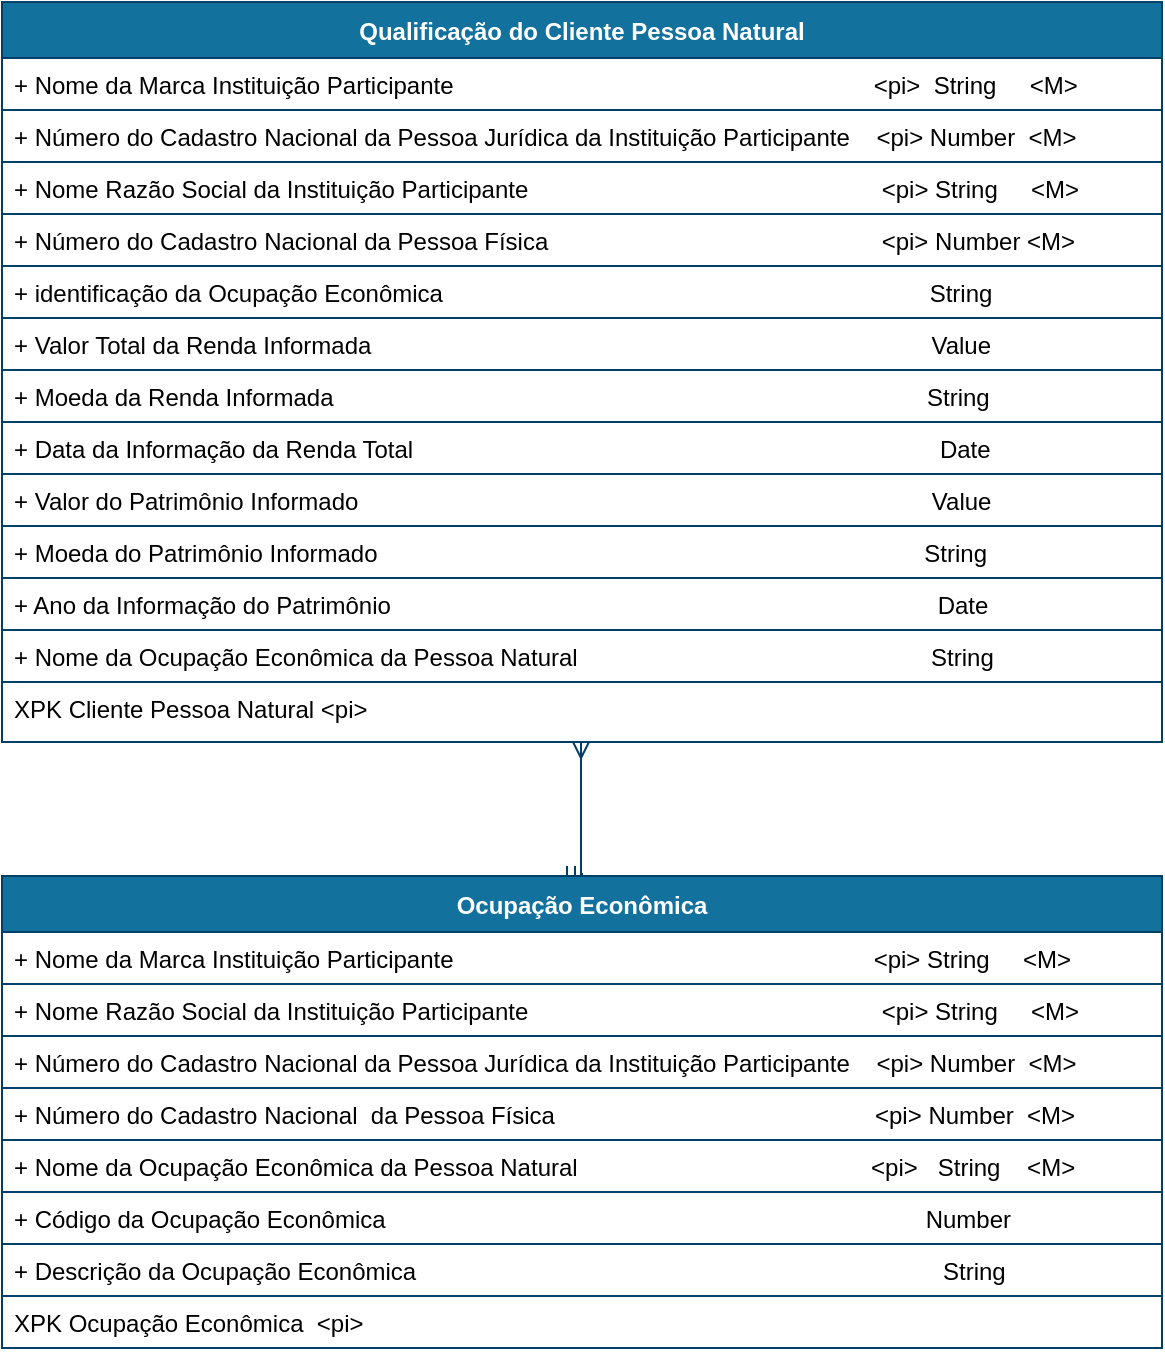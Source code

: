 <mxfile version="14.4.2" type="device"><diagram id="R2lEEEUBdFMjLlhIrx00" name="Identification"><mxGraphModel dx="3220" dy="2122" grid="1" gridSize="10" guides="1" tooltips="1" connect="1" arrows="1" fold="1" page="1" pageScale="1" pageWidth="1169" pageHeight="827" math="0" shadow="0" extFonts="Permanent Marker^https://fonts.googleapis.com/css?family=Permanent+Marker"><root><mxCell id="0"/><mxCell id="1" parent="0"/><mxCell id="I1QiydlpINyYP4eNvy2p-4" value="Qualificação do Cliente Pessoa Natural" style="swimlane;fontStyle=1;childLayout=stackLayout;horizontal=1;startSize=28;horizontalStack=0;resizeParent=1;resizeParentMax=0;resizeLast=0;collapsible=1;marginBottom=0;rounded=0;shadow=0;comic=0;sketch=0;align=center;html=0;autosize=1;fillColor=#13719E;strokeColor=#003F66;fontColor=#FFFFFF;" parent="1" vertex="1"><mxGeometry x="-2080" y="-1620" width="580" height="340" as="geometry"/></mxCell><mxCell id="I1QiydlpINyYP4eNvy2p-5" value="+ Nome da Marca Instituição Participante                                                               &lt;pi&gt;  String     &lt;M&gt;" style="text;fillColor=none;align=left;verticalAlign=top;spacingLeft=4;spacingRight=4;overflow=hidden;rotatable=0;points=[[0,0.5],[1,0.5]];portConstraint=eastwest;strokeColor=#003F66;" parent="I1QiydlpINyYP4eNvy2p-4" vertex="1"><mxGeometry y="28" width="580" height="26" as="geometry"/></mxCell><mxCell id="I1QiydlpINyYP4eNvy2p-6" value="+ Número do Cadastro Nacional da Pessoa Jurídica da Instituição Participante    &lt;pi&gt; Number  &lt;M&gt;" style="text;fillColor=none;align=left;verticalAlign=top;spacingLeft=4;spacingRight=4;overflow=hidden;rotatable=0;points=[[0,0.5],[1,0.5]];portConstraint=eastwest;strokeColor=#003F66;" parent="I1QiydlpINyYP4eNvy2p-4" vertex="1"><mxGeometry y="54" width="580" height="26" as="geometry"/></mxCell><mxCell id="I1QiydlpINyYP4eNvy2p-7" value="+ Nome Razão Social da Instituição Participante                                                     &lt;pi&gt; String     &lt;M&gt;" style="text;fillColor=none;align=left;verticalAlign=top;spacingLeft=4;spacingRight=4;overflow=hidden;rotatable=0;points=[[0,0.5],[1,0.5]];portConstraint=eastwest;strokeColor=#003F66;" parent="I1QiydlpINyYP4eNvy2p-4" vertex="1"><mxGeometry y="80" width="580" height="26" as="geometry"/></mxCell><mxCell id="I1QiydlpINyYP4eNvy2p-8" value="+ Número do Cadastro Nacional da Pessoa Física                                                  &lt;pi&gt; Number &lt;M&gt;" style="text;fillColor=none;align=left;verticalAlign=top;spacingLeft=4;spacingRight=4;overflow=hidden;rotatable=0;points=[[0,0.5],[1,0.5]];portConstraint=eastwest;strokeColor=#003F66;" parent="I1QiydlpINyYP4eNvy2p-4" vertex="1"><mxGeometry y="106" width="580" height="26" as="geometry"/></mxCell><mxCell id="I1QiydlpINyYP4eNvy2p-10" value="+ identificação da Ocupação Econômica                                                                         String" style="text;fillColor=none;align=left;verticalAlign=top;spacingLeft=4;spacingRight=4;overflow=hidden;rotatable=0;points=[[0,0.5],[1,0.5]];portConstraint=eastwest;strokeColor=#003F66;" parent="I1QiydlpINyYP4eNvy2p-4" vertex="1"><mxGeometry y="132" width="580" height="26" as="geometry"/></mxCell><mxCell id="I1QiydlpINyYP4eNvy2p-11" value="+ Valor Total da Renda Informada                                                                                    Value" style="text;fillColor=none;align=left;verticalAlign=top;spacingLeft=4;spacingRight=4;overflow=hidden;rotatable=0;points=[[0,0.5],[1,0.5]];portConstraint=eastwest;strokeColor=#003F66;" parent="I1QiydlpINyYP4eNvy2p-4" vertex="1"><mxGeometry y="158" width="580" height="26" as="geometry"/></mxCell><mxCell id="i5alxC5c4QrYbfoZQbBZ-11" value="+ Moeda da Renda Informada                                                                                         String" style="text;fillColor=none;align=left;verticalAlign=top;spacingLeft=4;spacingRight=4;overflow=hidden;rotatable=0;points=[[0,0.5],[1,0.5]];portConstraint=eastwest;strokeColor=#003F66;" vertex="1" parent="I1QiydlpINyYP4eNvy2p-4"><mxGeometry y="184" width="580" height="26" as="geometry"/></mxCell><mxCell id="I1QiydlpINyYP4eNvy2p-19" value="+ Data da Informação da Renda Total                                                                               Date" style="text;fillColor=none;align=left;verticalAlign=top;spacingLeft=4;spacingRight=4;overflow=hidden;rotatable=0;points=[[0,0.5],[1,0.5]];portConstraint=eastwest;strokeColor=#003F66;" parent="I1QiydlpINyYP4eNvy2p-4" vertex="1"><mxGeometry y="210" width="580" height="26" as="geometry"/></mxCell><mxCell id="I1QiydlpINyYP4eNvy2p-20" value="+ Valor do Patrimônio Informado                                                                                      Value" style="text;fillColor=none;align=left;verticalAlign=top;spacingLeft=4;spacingRight=4;overflow=hidden;rotatable=0;points=[[0,0.5],[1,0.5]];portConstraint=eastwest;strokeColor=#003F66;" parent="I1QiydlpINyYP4eNvy2p-4" vertex="1"><mxGeometry y="236" width="580" height="26" as="geometry"/></mxCell><mxCell id="i5alxC5c4QrYbfoZQbBZ-12" value="+ Moeda do Patrimônio Informado                                                                                  String" style="text;fillColor=none;align=left;verticalAlign=top;spacingLeft=4;spacingRight=4;overflow=hidden;rotatable=0;points=[[0,0.5],[1,0.5]];portConstraint=eastwest;strokeColor=#003F66;" vertex="1" parent="I1QiydlpINyYP4eNvy2p-4"><mxGeometry y="262" width="580" height="26" as="geometry"/></mxCell><mxCell id="I1QiydlpINyYP4eNvy2p-21" value="+ Ano da Informação do Patrimônio                                                                                  Date" style="text;fillColor=none;align=left;verticalAlign=top;spacingLeft=4;spacingRight=4;overflow=hidden;rotatable=0;points=[[0,0.5],[1,0.5]];portConstraint=eastwest;strokeColor=#003F66;" parent="I1QiydlpINyYP4eNvy2p-4" vertex="1"><mxGeometry y="288" width="580" height="26" as="geometry"/></mxCell><mxCell id="i5alxC5c4QrYbfoZQbBZ-13" value="+ Nome da Ocupação Econômica da Pessoa Natural                                                     String   " style="text;fillColor=none;align=left;verticalAlign=top;spacingLeft=4;spacingRight=4;overflow=hidden;rotatable=0;points=[[0,0.5],[1,0.5]];portConstraint=eastwest;strokeColor=#003F66;" vertex="1" parent="I1QiydlpINyYP4eNvy2p-4"><mxGeometry y="314" width="580" height="26" as="geometry"/></mxCell><mxCell id="i5alxC5c4QrYbfoZQbBZ-14" style="edgeStyle=orthogonalEdgeStyle;rounded=0;orthogonalLoop=1;jettySize=auto;html=1;exitX=0.5;exitY=0;exitDx=0;exitDy=0;startArrow=ERmandOne;startFill=0;endArrow=ERmany;endFill=0;strokeColor=#003F66;" edge="1" parent="1"><mxGeometry relative="1" as="geometry"><mxPoint x="-1789.5" y="-1184" as="sourcePoint"/><mxPoint x="-1790.5" y="-1250" as="targetPoint"/><Array as="points"><mxPoint x="-1790.5" y="-1184"/></Array></mxGeometry></mxCell><mxCell id="i5alxC5c4QrYbfoZQbBZ-1" value="Ocupação Econômica" style="swimlane;fontStyle=1;childLayout=stackLayout;horizontal=1;startSize=28;horizontalStack=0;resizeParent=1;resizeParentMax=0;resizeLast=0;collapsible=1;marginBottom=0;rounded=0;shadow=0;comic=0;sketch=0;align=center;html=0;autosize=1;fillColor=#13719E;strokeColor=#003F66;fontColor=#FFFFFF;" vertex="1" parent="1"><mxGeometry x="-2080" y="-1183" width="580" height="236" as="geometry"/></mxCell><mxCell id="i5alxC5c4QrYbfoZQbBZ-2" value="+ Nome da Marca Instituição Participante                                                               &lt;pi&gt; String     &lt;M&gt;" style="text;fillColor=none;align=left;verticalAlign=top;spacingLeft=4;spacingRight=4;overflow=hidden;rotatable=0;points=[[0,0.5],[1,0.5]];portConstraint=eastwest;strokeColor=#003F66;" vertex="1" parent="i5alxC5c4QrYbfoZQbBZ-1"><mxGeometry y="28" width="580" height="26" as="geometry"/></mxCell><mxCell id="i5alxC5c4QrYbfoZQbBZ-3" value="+ Nome Razão Social da Instituição Participante                                                     &lt;pi&gt; String     &lt;M&gt;" style="text;fillColor=none;align=left;verticalAlign=top;spacingLeft=4;spacingRight=4;overflow=hidden;rotatable=0;points=[[0,0.5],[1,0.5]];portConstraint=eastwest;strokeColor=#003F66;" vertex="1" parent="i5alxC5c4QrYbfoZQbBZ-1"><mxGeometry y="54" width="580" height="26" as="geometry"/></mxCell><mxCell id="i5alxC5c4QrYbfoZQbBZ-4" value="+ Número do Cadastro Nacional da Pessoa Jurídica da Instituição Participante    &lt;pi&gt; Number  &lt;M&gt;" style="text;fillColor=none;align=left;verticalAlign=top;spacingLeft=4;spacingRight=4;overflow=hidden;rotatable=0;points=[[0,0.5],[1,0.5]];portConstraint=eastwest;strokeColor=#003F66;" vertex="1" parent="i5alxC5c4QrYbfoZQbBZ-1"><mxGeometry y="80" width="580" height="26" as="geometry"/></mxCell><mxCell id="i5alxC5c4QrYbfoZQbBZ-5" value="+ Número do Cadastro Nacional  da Pessoa Física                                                &lt;pi&gt; Number  &lt;M&gt;" style="text;fillColor=none;align=left;verticalAlign=top;spacingLeft=4;spacingRight=4;overflow=hidden;rotatable=0;points=[[0,0.5],[1,0.5]];portConstraint=eastwest;strokeColor=#003F66;" vertex="1" parent="i5alxC5c4QrYbfoZQbBZ-1"><mxGeometry y="106" width="580" height="26" as="geometry"/></mxCell><mxCell id="i5alxC5c4QrYbfoZQbBZ-6" value="+ Nome da Ocupação Econômica da Pessoa Natural                                            &lt;pi&gt;   String    &lt;M&gt;" style="text;fillColor=none;align=left;verticalAlign=top;spacingLeft=4;spacingRight=4;overflow=hidden;rotatable=0;points=[[0,0.5],[1,0.5]];portConstraint=eastwest;strokeColor=#003F66;" vertex="1" parent="i5alxC5c4QrYbfoZQbBZ-1"><mxGeometry y="132" width="580" height="26" as="geometry"/></mxCell><mxCell id="i5alxC5c4QrYbfoZQbBZ-7" value="+ Código da Ocupação Econômica                                                                                 Number" style="text;fillColor=none;align=left;verticalAlign=top;spacingLeft=4;spacingRight=4;overflow=hidden;rotatable=0;points=[[0,0.5],[1,0.5]];portConstraint=eastwest;strokeColor=#003F66;" vertex="1" parent="i5alxC5c4QrYbfoZQbBZ-1"><mxGeometry y="158" width="580" height="26" as="geometry"/></mxCell><mxCell id="i5alxC5c4QrYbfoZQbBZ-8" value="+ Descrição da Ocupação Econômica                                                                               String" style="text;fillColor=none;align=left;verticalAlign=top;spacingLeft=4;spacingRight=4;overflow=hidden;rotatable=0;points=[[0,0.5],[1,0.5]];portConstraint=eastwest;strokeColor=#003F66;" vertex="1" parent="i5alxC5c4QrYbfoZQbBZ-1"><mxGeometry y="184" width="580" height="26" as="geometry"/></mxCell><mxCell id="i5alxC5c4QrYbfoZQbBZ-10" value="XPK Ocupação Econômica  &lt;pi&gt;" style="text;fillColor=none;align=left;verticalAlign=top;spacingLeft=4;spacingRight=4;overflow=hidden;rotatable=0;points=[[0,0.5],[1,0.5]];portConstraint=eastwest;strokeColor=#003F66;" vertex="1" parent="i5alxC5c4QrYbfoZQbBZ-1"><mxGeometry y="210" width="580" height="26" as="geometry"/></mxCell><mxCell id="I1QiydlpINyYP4eNvy2p-22" value="XPK Cliente Pessoa Natural &lt;pi&gt;" style="text;fillColor=none;align=left;verticalAlign=top;spacingLeft=4;spacingRight=4;overflow=hidden;rotatable=0;points=[[0,0.5],[1,0.5]];portConstraint=eastwest;strokeColor=#003F66;" parent="1" vertex="1"><mxGeometry x="-2080" y="-1280" width="580" height="30" as="geometry"/></mxCell></root></mxGraphModel></diagram></mxfile>